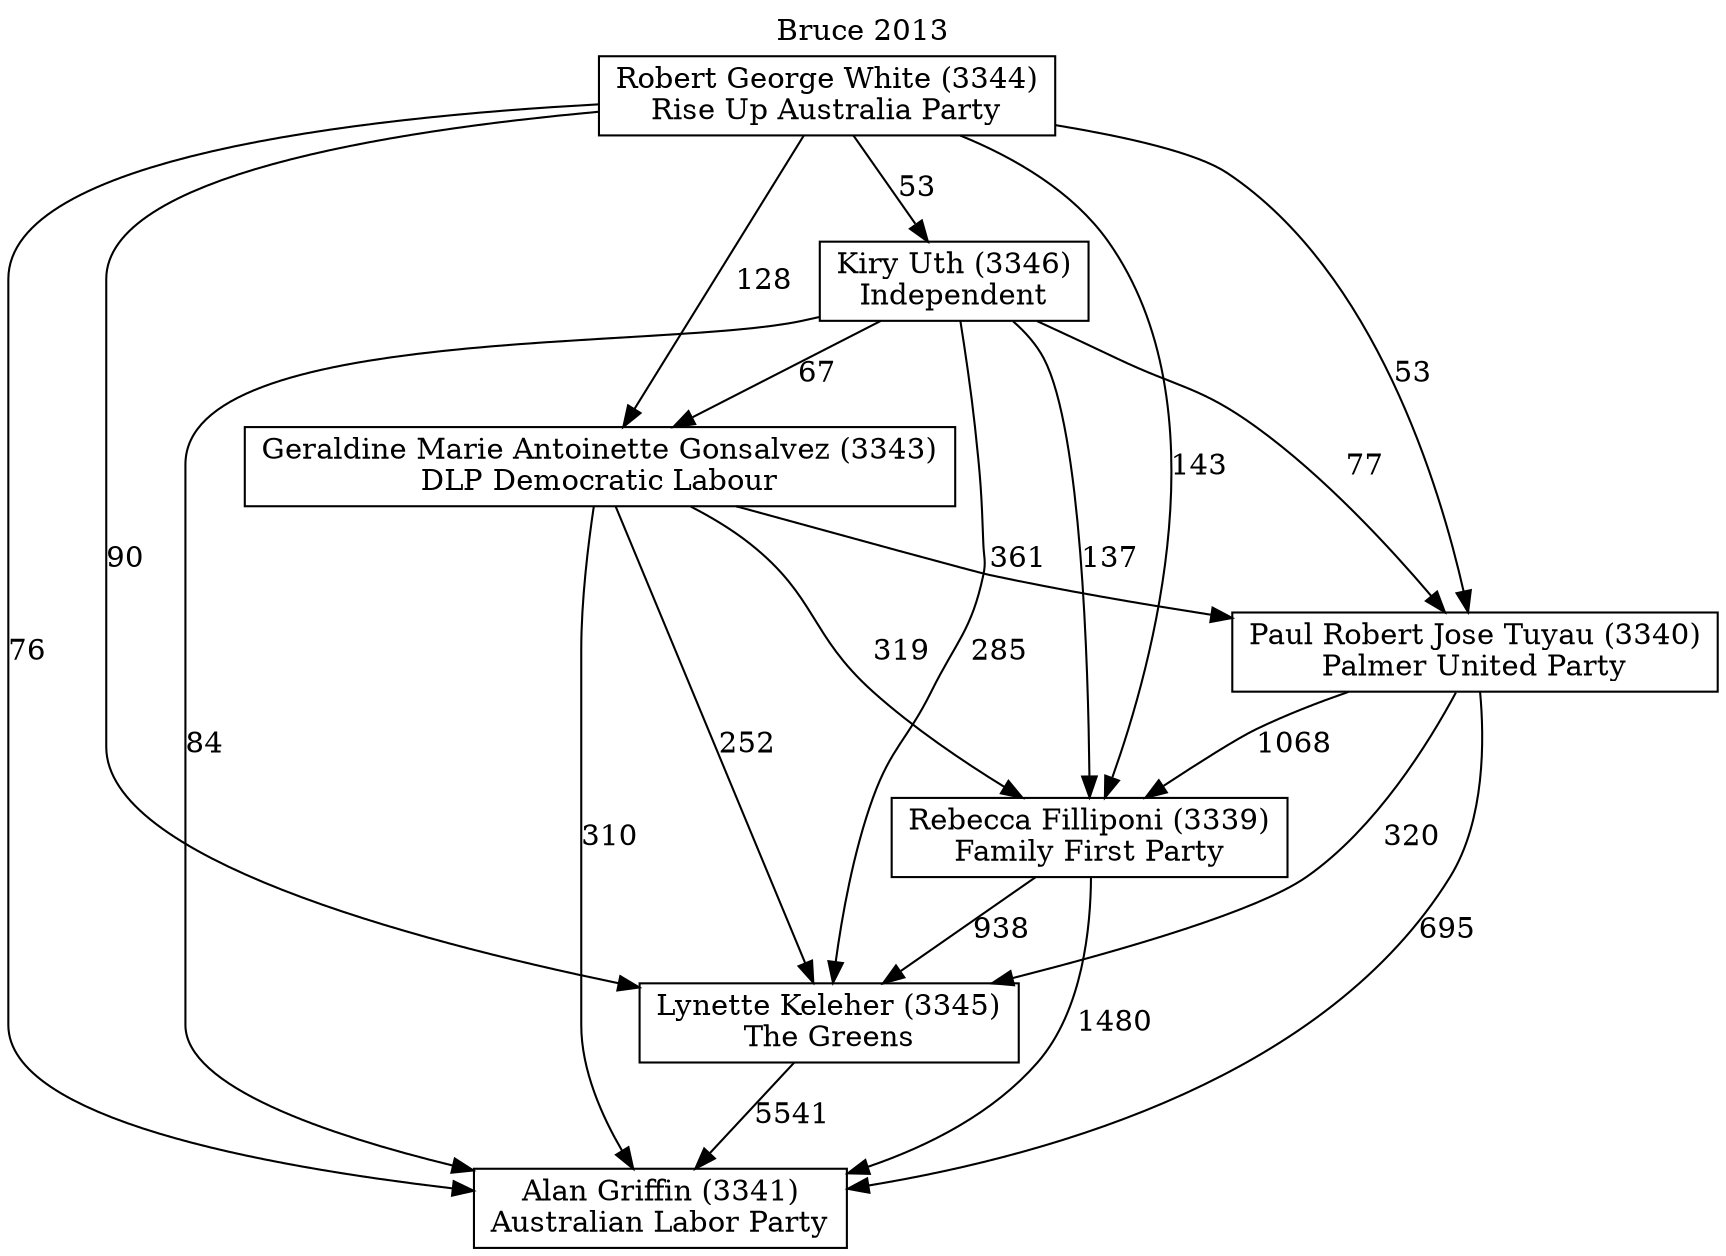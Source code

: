 // House preference flow
digraph "Alan Griffin (3341)_Bruce_2013" {
	graph [label="Bruce 2013" labelloc=t mclimit=10]
	node [shape=box]
	"Alan Griffin (3341)" [label="Alan Griffin (3341)
Australian Labor Party"]
	"Lynette Keleher (3345)" [label="Lynette Keleher (3345)
The Greens"]
	"Rebecca Filliponi (3339)" [label="Rebecca Filliponi (3339)
Family First Party"]
	"Paul Robert Jose Tuyau (3340)" [label="Paul Robert Jose Tuyau (3340)
Palmer United Party"]
	"Geraldine Marie Antoinette Gonsalvez (3343)" [label="Geraldine Marie Antoinette Gonsalvez (3343)
DLP Democratic Labour"]
	"Kiry Uth (3346)" [label="Kiry Uth (3346)
Independent"]
	"Robert George White (3344)" [label="Robert George White (3344)
Rise Up Australia Party"]
	"Lynette Keleher (3345)" -> "Alan Griffin (3341)" [label=5541]
	"Rebecca Filliponi (3339)" -> "Lynette Keleher (3345)" [label=938]
	"Paul Robert Jose Tuyau (3340)" -> "Rebecca Filliponi (3339)" [label=1068]
	"Geraldine Marie Antoinette Gonsalvez (3343)" -> "Paul Robert Jose Tuyau (3340)" [label=361]
	"Kiry Uth (3346)" -> "Geraldine Marie Antoinette Gonsalvez (3343)" [label=67]
	"Robert George White (3344)" -> "Kiry Uth (3346)" [label=53]
	"Rebecca Filliponi (3339)" -> "Alan Griffin (3341)" [label=1480]
	"Paul Robert Jose Tuyau (3340)" -> "Alan Griffin (3341)" [label=695]
	"Geraldine Marie Antoinette Gonsalvez (3343)" -> "Alan Griffin (3341)" [label=310]
	"Kiry Uth (3346)" -> "Alan Griffin (3341)" [label=84]
	"Robert George White (3344)" -> "Alan Griffin (3341)" [label=76]
	"Robert George White (3344)" -> "Geraldine Marie Antoinette Gonsalvez (3343)" [label=128]
	"Kiry Uth (3346)" -> "Paul Robert Jose Tuyau (3340)" [label=77]
	"Robert George White (3344)" -> "Paul Robert Jose Tuyau (3340)" [label=53]
	"Geraldine Marie Antoinette Gonsalvez (3343)" -> "Rebecca Filliponi (3339)" [label=319]
	"Kiry Uth (3346)" -> "Rebecca Filliponi (3339)" [label=137]
	"Robert George White (3344)" -> "Rebecca Filliponi (3339)" [label=143]
	"Paul Robert Jose Tuyau (3340)" -> "Lynette Keleher (3345)" [label=320]
	"Geraldine Marie Antoinette Gonsalvez (3343)" -> "Lynette Keleher (3345)" [label=252]
	"Kiry Uth (3346)" -> "Lynette Keleher (3345)" [label=285]
	"Robert George White (3344)" -> "Lynette Keleher (3345)" [label=90]
}
